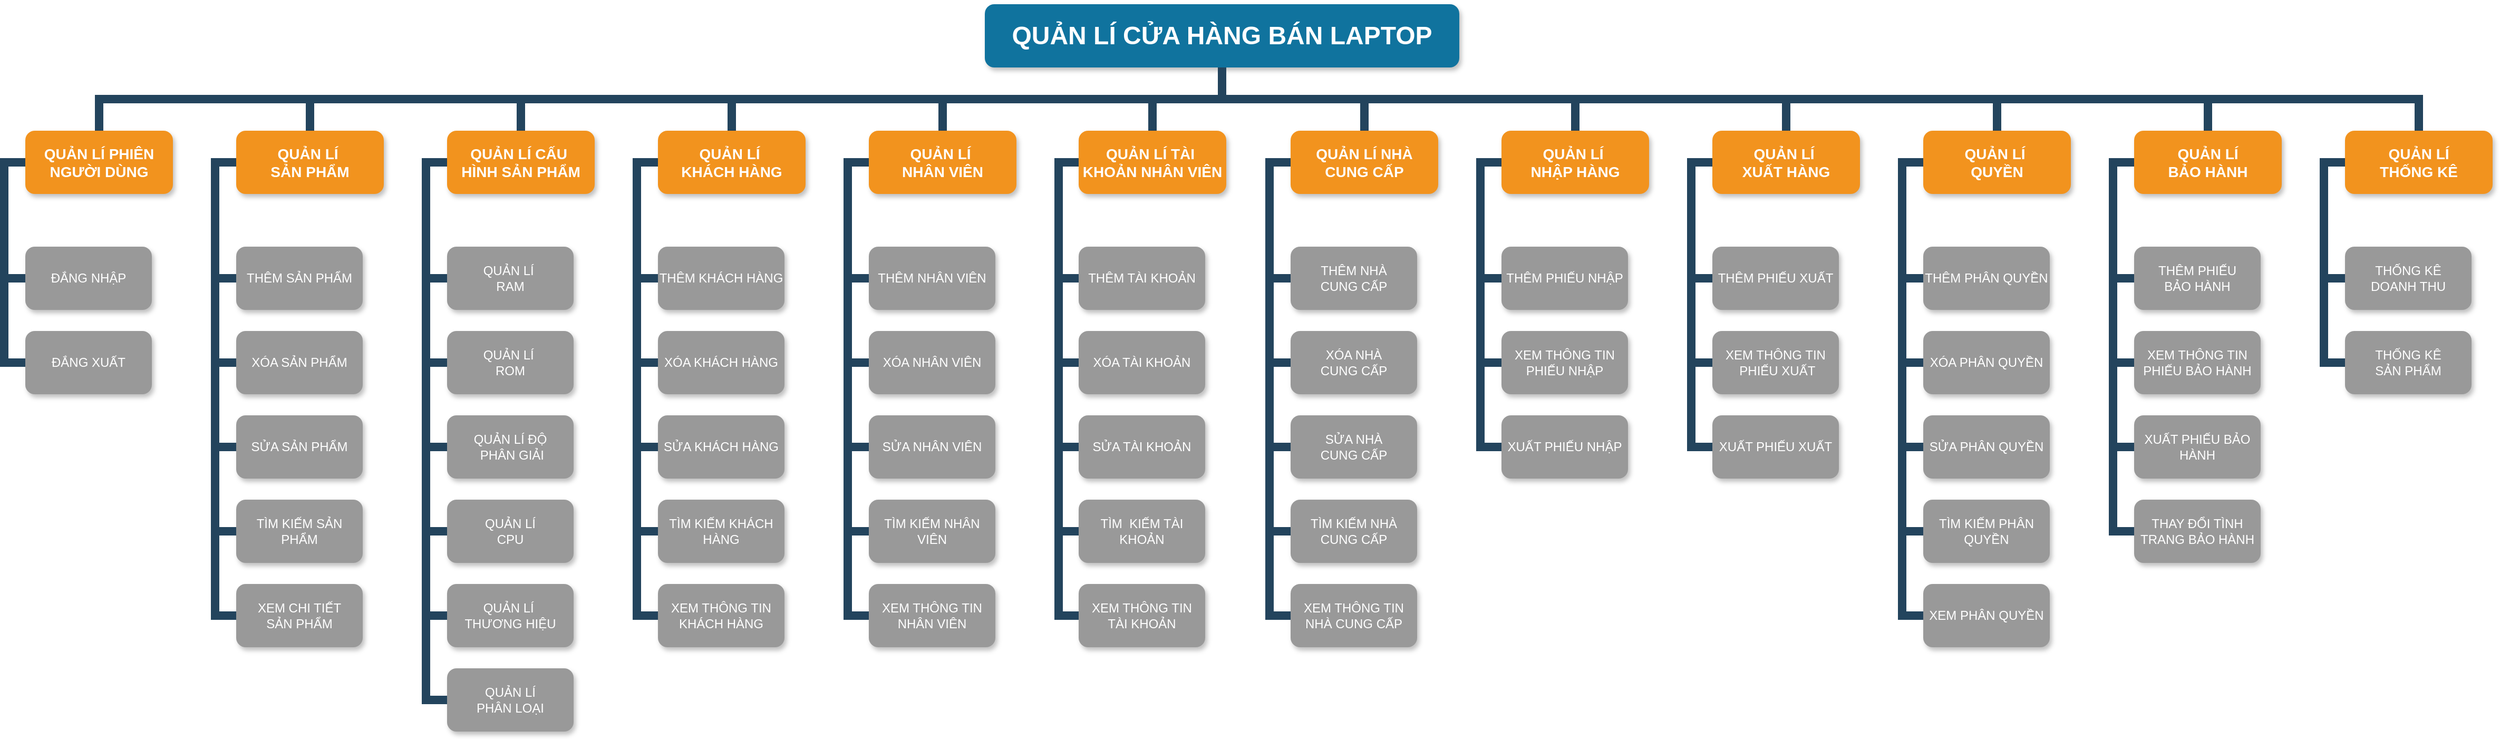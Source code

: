 <mxfile version="26.2.13">
  <diagram name="Page-1" id="64c3da0e-402f-94eb-ee01-a36477274f13">
    <mxGraphModel grid="1" page="1" gridSize="10" guides="1" tooltips="1" connect="1" arrows="1" fold="1" pageScale="1" pageWidth="1169" pageHeight="826" background="none" math="0" shadow="0">
      <root>
        <mxCell id="0" />
        <mxCell id="1" parent="0" />
        <mxCell id="2" value="QUẢN LÍ CỬA HÀNG BÁN LAPTOP" style="whiteSpace=wrap;rounded=1;shadow=1;fillColor=#10739E;strokeColor=none;fontColor=#FFFFFF;fontStyle=1;fontSize=24;movable=0;resizable=0;rotatable=0;deletable=0;editable=0;locked=1;connectable=0;" vertex="1" parent="1">
          <mxGeometry x="1070" y="50" width="450" height="60" as="geometry" />
        </mxCell>
        <mxCell id="3" value="QUẢN LÍ PHIÊN NGƯỜI DÙNG" style="whiteSpace=wrap;rounded=1;fillColor=#F2931E;strokeColor=none;shadow=1;fontColor=#FFFFFF;fontStyle=1;fontSize=14;movable=0;resizable=0;rotatable=0;deletable=0;editable=0;locked=1;connectable=0;" vertex="1" parent="1">
          <mxGeometry x="160" y="170.0" width="140" height="60" as="geometry" />
        </mxCell>
        <mxCell id="23" value="ĐẮNG NHẬP" style="whiteSpace=wrap;rounded=1;fillColor=#999999;strokeColor=none;shadow=1;fontColor=#FFFFFF;fontStyle=0;movable=0;resizable=0;rotatable=0;deletable=0;editable=0;locked=1;connectable=0;" vertex="1" parent="1">
          <mxGeometry x="160.0" y="280.0" width="120" height="60" as="geometry" />
        </mxCell>
        <mxCell id="24" value="ĐẮNG XUẤT" style="whiteSpace=wrap;rounded=1;fillColor=#999999;strokeColor=none;shadow=1;fontColor=#FFFFFF;fontStyle=0;movable=0;resizable=0;rotatable=0;deletable=0;editable=0;locked=1;connectable=0;" vertex="1" parent="1">
          <mxGeometry x="160.0" y="360.0" width="120" height="60" as="geometry" />
        </mxCell>
        <mxCell id="103" value="" style="edgeStyle=elbowEdgeStyle;elbow=vertical;rounded=0;fontColor=#000000;endArrow=none;endFill=0;strokeWidth=8;strokeColor=#23445D;entryX=0;entryY=0.5;entryDx=0;entryDy=0;exitX=0;exitY=0.5;exitDx=0;exitDy=0;movable=0;resizable=0;rotatable=0;deletable=0;editable=0;locked=1;connectable=0;" edge="1" parent="1" source="3" target="23">
          <mxGeometry width="100" height="100" relative="1" as="geometry">
            <mxPoint x="20" y="290" as="sourcePoint" />
            <mxPoint x="150" y="290" as="targetPoint" />
            <Array as="points">
              <mxPoint x="140" y="260" />
            </Array>
          </mxGeometry>
        </mxCell>
        <mxCell id="229" value="" style="edgeStyle=elbowEdgeStyle;elbow=vertical;rounded=0;fontColor=#000000;endArrow=none;endFill=0;strokeWidth=8;strokeColor=#23445D;movable=0;resizable=0;rotatable=0;deletable=0;editable=0;locked=1;connectable=0;" edge="1" parent="1" source="2" target="3">
          <mxGeometry width="100" height="100" relative="1" as="geometry">
            <mxPoint x="540" y="140" as="sourcePoint" />
            <mxPoint x="640" y="40" as="targetPoint" />
          </mxGeometry>
        </mxCell>
        <mxCell id="230" value="" style="edgeStyle=elbowEdgeStyle;elbow=vertical;rounded=0;fontColor=#000000;endArrow=none;endFill=0;strokeWidth=8;strokeColor=#23445D;entryX=0.5;entryY=0;entryDx=0;entryDy=0;movable=0;resizable=0;rotatable=0;deletable=0;editable=0;locked=1;connectable=0;" edge="1" parent="1" source="2" target="6xQymBcZwdzct-Tc2yqY-257">
          <mxGeometry width="100" height="100" relative="1" as="geometry">
            <mxPoint x="550" y="150" as="sourcePoint" />
            <mxPoint x="600.0" y="170.0" as="targetPoint" />
          </mxGeometry>
        </mxCell>
        <mxCell id="231" value="" style="edgeStyle=elbowEdgeStyle;elbow=vertical;rounded=0;fontColor=#000000;endArrow=none;endFill=0;strokeWidth=8;strokeColor=#23445D;entryX=0.5;entryY=0;entryDx=0;entryDy=0;movable=0;resizable=0;rotatable=0;deletable=0;editable=0;locked=1;connectable=0;" edge="1" parent="1" source="2" target="6xQymBcZwdzct-Tc2yqY-280">
          <mxGeometry width="100" height="100" relative="1" as="geometry">
            <mxPoint x="560" y="160" as="sourcePoint" />
            <mxPoint x="970" y="170.0" as="targetPoint" />
          </mxGeometry>
        </mxCell>
        <mxCell id="232" value="" style="edgeStyle=elbowEdgeStyle;elbow=vertical;rounded=0;fontColor=#000000;endArrow=none;endFill=0;strokeWidth=8;strokeColor=#23445D;entryX=0.5;entryY=0;entryDx=0;entryDy=0;movable=0;resizable=0;rotatable=0;deletable=0;editable=0;locked=1;connectable=0;" edge="1" parent="1" source="2" target="6xQymBcZwdzct-Tc2yqY-324">
          <mxGeometry width="100" height="100" relative="1" as="geometry">
            <mxPoint x="570" y="170" as="sourcePoint" />
            <mxPoint x="1340" y="170.0" as="targetPoint" />
          </mxGeometry>
        </mxCell>
        <mxCell id="233" value="" style="edgeStyle=elbowEdgeStyle;elbow=vertical;rounded=0;fontColor=#000000;endArrow=none;endFill=0;strokeWidth=8;strokeColor=#23445D;entryX=0.5;entryY=0;entryDx=0;entryDy=0;movable=0;resizable=0;rotatable=0;deletable=0;editable=0;locked=1;connectable=0;" edge="1" parent="1" source="2" target="6xQymBcZwdzct-Tc2yqY-346">
          <mxGeometry width="100" height="100" relative="1" as="geometry">
            <mxPoint x="580" y="180" as="sourcePoint" />
            <mxPoint x="1710" y="170.0" as="targetPoint" />
          </mxGeometry>
        </mxCell>
        <mxCell id="234" value="" style="edgeStyle=elbowEdgeStyle;elbow=vertical;rounded=0;fontColor=#000000;endArrow=none;endFill=0;strokeWidth=8;strokeColor=#23445D;entryX=0.5;entryY=0;entryDx=0;entryDy=0;movable=0;resizable=0;rotatable=0;deletable=0;editable=0;locked=1;connectable=0;" edge="1" parent="1" source="2" target="6xQymBcZwdzct-Tc2yqY-368">
          <mxGeometry width="100" height="100" relative="1" as="geometry">
            <mxPoint x="590" y="190" as="sourcePoint" />
            <mxPoint x="2080" y="170" as="targetPoint" />
          </mxGeometry>
        </mxCell>
        <mxCell id="6xQymBcZwdzct-Tc2yqY-239" value="" style="edgeStyle=elbowEdgeStyle;elbow=vertical;rounded=0;fontColor=#000000;endArrow=none;endFill=0;strokeWidth=8;strokeColor=#23445D;entryX=0;entryY=0.5;entryDx=0;entryDy=0;exitX=0;exitY=0.5;exitDx=0;exitDy=0;movable=0;resizable=0;rotatable=0;deletable=0;editable=0;locked=1;connectable=0;" edge="1" parent="1" source="23" target="24">
          <mxGeometry width="100" height="100" relative="1" as="geometry">
            <mxPoint x="80" y="440" as="sourcePoint" />
            <mxPoint x="50" y="660" as="targetPoint" />
            <Array as="points">
              <mxPoint x="140" y="351" />
            </Array>
          </mxGeometry>
        </mxCell>
        <mxCell id="6xQymBcZwdzct-Tc2yqY-254" value="" style="edgeStyle=elbowEdgeStyle;elbow=vertical;rounded=0;fontColor=#000000;endArrow=none;endFill=0;strokeWidth=8;strokeColor=#23445D;entryX=0;entryY=0.5;entryDx=0;entryDy=0;exitX=0;exitY=0.5;exitDx=0;exitDy=0;movable=0;resizable=0;rotatable=0;deletable=0;editable=0;locked=1;connectable=0;" edge="1" parent="1">
          <mxGeometry width="100" height="100" relative="1" as="geometry">
            <mxPoint x="340.0" y="485" as="sourcePoint" />
            <mxPoint x="340" y="465" as="targetPoint" />
            <Array as="points">
              <mxPoint x="300" y="525" />
            </Array>
          </mxGeometry>
        </mxCell>
        <mxCell id="6xQymBcZwdzct-Tc2yqY-257" value="QUẢN LÍ &#xa;SẢN PHẨM" style="whiteSpace=wrap;rounded=1;fillColor=#F2931E;strokeColor=none;shadow=1;fontColor=#FFFFFF;fontStyle=1;fontSize=14;movable=0;resizable=0;rotatable=0;deletable=0;editable=0;locked=1;connectable=0;" vertex="1" parent="1">
          <mxGeometry x="360" y="170" width="140" height="60" as="geometry" />
        </mxCell>
        <mxCell id="6xQymBcZwdzct-Tc2yqY-258" value="THÊM SẢN PHẨM" style="whiteSpace=wrap;rounded=1;fillColor=#999999;strokeColor=none;shadow=1;fontColor=#FFFFFF;fontStyle=0;movable=0;resizable=0;rotatable=0;deletable=0;editable=0;locked=1;connectable=0;" vertex="1" parent="1">
          <mxGeometry x="360" y="280" width="120" height="60" as="geometry" />
        </mxCell>
        <mxCell id="6xQymBcZwdzct-Tc2yqY-259" value="XÓA SẢN PHẨM" style="whiteSpace=wrap;rounded=1;fillColor=#999999;strokeColor=none;shadow=1;fontColor=#FFFFFF;fontStyle=0;movable=0;resizable=0;rotatable=0;deletable=0;editable=0;locked=1;connectable=0;" vertex="1" parent="1">
          <mxGeometry x="360.0" y="360.0" width="120" height="60" as="geometry" />
        </mxCell>
        <mxCell id="6xQymBcZwdzct-Tc2yqY-260" value="SỬA SẢN PHẨM" style="whiteSpace=wrap;rounded=1;fillColor=#999999;strokeColor=none;shadow=1;fontColor=#FFFFFF;fontStyle=0;movable=0;resizable=0;rotatable=0;deletable=0;editable=0;locked=1;connectable=0;" vertex="1" parent="1">
          <mxGeometry x="360" y="440.0" width="120" height="60" as="geometry" />
        </mxCell>
        <mxCell id="6xQymBcZwdzct-Tc2yqY-261" value="TÌM KIẾM SẢN PHẨM" style="whiteSpace=wrap;rounded=1;fillColor=#999999;strokeColor=none;shadow=1;fontColor=#FFFFFF;fontStyle=0;movable=0;resizable=0;rotatable=0;deletable=0;editable=0;locked=1;connectable=0;" vertex="1" parent="1">
          <mxGeometry x="360.0" y="520.0" width="120" height="60" as="geometry" />
        </mxCell>
        <mxCell id="6xQymBcZwdzct-Tc2yqY-262" value="XEM CHI TIẾT&#xa;SẢN PHẨM" style="whiteSpace=wrap;rounded=1;fillColor=#999999;strokeColor=none;shadow=1;fontColor=#FFFFFF;fontStyle=0;movable=0;resizable=0;rotatable=0;deletable=0;editable=0;locked=1;connectable=0;" vertex="1" parent="1">
          <mxGeometry x="360.0" y="600.0" width="120" height="60" as="geometry" />
        </mxCell>
        <mxCell id="6xQymBcZwdzct-Tc2yqY-263" value="" style="edgeStyle=elbowEdgeStyle;elbow=vertical;rounded=0;fontColor=#000000;endArrow=none;endFill=0;strokeWidth=8;strokeColor=#23445D;entryX=0;entryY=0.5;entryDx=0;entryDy=0;exitX=0;exitY=0.5;exitDx=0;exitDy=0;movable=0;resizable=0;rotatable=0;deletable=0;editable=0;locked=1;connectable=0;" edge="1" parent="1" source="6xQymBcZwdzct-Tc2yqY-257" target="6xQymBcZwdzct-Tc2yqY-258">
          <mxGeometry width="100" height="100" relative="1" as="geometry">
            <mxPoint x="600" y="305" as="sourcePoint" />
            <mxPoint x="730" y="305" as="targetPoint" />
            <Array as="points">
              <mxPoint x="340" y="250" />
            </Array>
          </mxGeometry>
        </mxCell>
        <mxCell id="6xQymBcZwdzct-Tc2yqY-264" value="" style="edgeStyle=elbowEdgeStyle;elbow=vertical;rounded=0;fontColor=#000000;endArrow=none;endFill=0;strokeWidth=8;strokeColor=#23445D;entryX=0;entryY=0.5;entryDx=0;entryDy=0;exitX=0;exitY=0.5;exitDx=0;exitDy=0;movable=0;resizable=0;rotatable=0;deletable=0;editable=0;locked=1;connectable=0;" edge="1" parent="1" source="6xQymBcZwdzct-Tc2yqY-258" target="6xQymBcZwdzct-Tc2yqY-259">
          <mxGeometry width="100" height="100" relative="1" as="geometry">
            <mxPoint x="660" y="455" as="sourcePoint" />
            <mxPoint x="630" y="675" as="targetPoint" />
            <Array as="points">
              <mxPoint x="340" y="350" />
            </Array>
          </mxGeometry>
        </mxCell>
        <mxCell id="6xQymBcZwdzct-Tc2yqY-265" value="" style="edgeStyle=elbowEdgeStyle;elbow=vertical;rounded=0;fontColor=#000000;endArrow=none;endFill=0;strokeWidth=8;strokeColor=#23445D;entryX=0;entryY=0.5;entryDx=0;entryDy=0;exitX=0;exitY=0.5;exitDx=0;exitDy=0;movable=0;resizable=0;rotatable=0;deletable=0;editable=0;locked=1;connectable=0;" edge="1" parent="1" source="6xQymBcZwdzct-Tc2yqY-260" target="6xQymBcZwdzct-Tc2yqY-259">
          <mxGeometry width="100" height="100" relative="1" as="geometry">
            <mxPoint x="760" y="235" as="sourcePoint" />
            <mxPoint x="730" y="455" as="targetPoint" />
            <Array as="points">
              <mxPoint x="340" y="450" />
            </Array>
          </mxGeometry>
        </mxCell>
        <mxCell id="6xQymBcZwdzct-Tc2yqY-266" value="" style="edgeStyle=elbowEdgeStyle;elbow=vertical;rounded=0;fontColor=#000000;endArrow=none;endFill=0;strokeWidth=8;strokeColor=#23445D;entryX=0;entryY=0.5;entryDx=0;entryDy=0;exitX=0;exitY=0.5;exitDx=0;exitDy=0;movable=0;resizable=0;rotatable=0;deletable=0;editable=0;locked=1;connectable=0;" edge="1" parent="1" source="6xQymBcZwdzct-Tc2yqY-260" target="6xQymBcZwdzct-Tc2yqY-261">
          <mxGeometry width="100" height="100" relative="1" as="geometry">
            <mxPoint x="770" y="245" as="sourcePoint" />
            <mxPoint x="740" y="465" as="targetPoint" />
            <Array as="points">
              <mxPoint x="340" y="500" />
            </Array>
          </mxGeometry>
        </mxCell>
        <mxCell id="6xQymBcZwdzct-Tc2yqY-267" value="" style="edgeStyle=elbowEdgeStyle;elbow=vertical;rounded=0;fontColor=#000000;endArrow=none;endFill=0;strokeWidth=8;strokeColor=#23445D;entryX=0;entryY=0.5;entryDx=0;entryDy=0;exitX=0;exitY=0.5;exitDx=0;exitDy=0;movable=0;resizable=0;rotatable=0;deletable=0;editable=0;locked=1;connectable=0;" edge="1" parent="1" source="6xQymBcZwdzct-Tc2yqY-261" target="6xQymBcZwdzct-Tc2yqY-262">
          <mxGeometry width="100" height="100" relative="1" as="geometry">
            <mxPoint x="780" y="255" as="sourcePoint" />
            <mxPoint x="750" y="475" as="targetPoint" />
            <Array as="points">
              <mxPoint x="340" y="590" />
            </Array>
          </mxGeometry>
        </mxCell>
        <mxCell id="6xQymBcZwdzct-Tc2yqY-269" value="QUẢN LÍ CẤU &#xa;HÌNH SẢN PHẨM" style="whiteSpace=wrap;rounded=1;fillColor=#F2931E;strokeColor=none;shadow=1;fontColor=#FFFFFF;fontStyle=1;fontSize=14;movable=0;resizable=0;rotatable=0;deletable=0;editable=0;locked=1;connectable=0;" vertex="1" parent="1">
          <mxGeometry x="560" y="170.0" width="140" height="60" as="geometry" />
        </mxCell>
        <mxCell id="6xQymBcZwdzct-Tc2yqY-270" value="QUẢN LÍ &#xa;RAM" style="whiteSpace=wrap;rounded=1;fillColor=#999999;strokeColor=none;shadow=1;fontColor=#FFFFFF;fontStyle=0;movable=0;resizable=0;rotatable=0;deletable=0;editable=0;locked=1;connectable=0;" vertex="1" parent="1">
          <mxGeometry x="560" y="280.0" width="120" height="60" as="geometry" />
        </mxCell>
        <mxCell id="6xQymBcZwdzct-Tc2yqY-271" value="QUẢN LÍ &#xa;ROM" style="whiteSpace=wrap;rounded=1;fillColor=#999999;strokeColor=none;shadow=1;fontColor=#FFFFFF;fontStyle=0;movable=0;resizable=0;rotatable=0;deletable=0;editable=0;locked=1;connectable=0;" vertex="1" parent="1">
          <mxGeometry x="560.0" y="360.0" width="120" height="60" as="geometry" />
        </mxCell>
        <mxCell id="6xQymBcZwdzct-Tc2yqY-272" value="QUẢN LÍ ĐỘ&#xa; PHÂN GIẢI" style="whiteSpace=wrap;rounded=1;fillColor=#999999;strokeColor=none;shadow=1;fontColor=#FFFFFF;fontStyle=0;movable=0;resizable=0;rotatable=0;deletable=0;editable=0;locked=1;connectable=0;" vertex="1" parent="1">
          <mxGeometry x="560" y="440.0" width="120" height="60" as="geometry" />
        </mxCell>
        <mxCell id="6xQymBcZwdzct-Tc2yqY-273" value="QUẢN LÍ&#xa;CPU" style="whiteSpace=wrap;rounded=1;fillColor=#999999;strokeColor=none;shadow=1;fontColor=#FFFFFF;fontStyle=0;movable=0;resizable=0;rotatable=0;deletable=0;editable=0;locked=1;connectable=0;" vertex="1" parent="1">
          <mxGeometry x="560.0" y="520.0" width="120" height="60" as="geometry" />
        </mxCell>
        <mxCell id="6xQymBcZwdzct-Tc2yqY-274" value="QUẢN LÍ &#xa;THƯƠNG HIỆU" style="whiteSpace=wrap;rounded=1;fillColor=#999999;strokeColor=none;shadow=1;fontColor=#FFFFFF;fontStyle=0;movable=0;resizable=0;rotatable=0;deletable=0;editable=0;locked=1;connectable=0;" vertex="1" parent="1">
          <mxGeometry x="560.0" y="600.0" width="120" height="60" as="geometry" />
        </mxCell>
        <mxCell id="6xQymBcZwdzct-Tc2yqY-275" value="" style="edgeStyle=elbowEdgeStyle;elbow=vertical;rounded=0;fontColor=#000000;endArrow=none;endFill=0;strokeWidth=8;strokeColor=#23445D;entryX=0;entryY=0.5;entryDx=0;entryDy=0;exitX=0;exitY=0.5;exitDx=0;exitDy=0;movable=0;resizable=0;rotatable=0;deletable=0;editable=0;locked=1;connectable=0;" edge="1" parent="1" source="6xQymBcZwdzct-Tc2yqY-269" target="6xQymBcZwdzct-Tc2yqY-270">
          <mxGeometry width="100" height="100" relative="1" as="geometry">
            <mxPoint x="460" y="290" as="sourcePoint" />
            <mxPoint x="590" y="290" as="targetPoint" />
            <Array as="points">
              <mxPoint x="540" y="250" />
            </Array>
          </mxGeometry>
        </mxCell>
        <mxCell id="6xQymBcZwdzct-Tc2yqY-276" value="" style="edgeStyle=elbowEdgeStyle;elbow=vertical;rounded=0;fontColor=#000000;endArrow=none;endFill=0;strokeWidth=8;strokeColor=#23445D;entryX=0;entryY=0.5;entryDx=0;entryDy=0;exitX=0;exitY=0.5;exitDx=0;exitDy=0;movable=0;resizable=0;rotatable=0;deletable=0;editable=0;locked=1;connectable=0;" edge="1" parent="1" source="6xQymBcZwdzct-Tc2yqY-270" target="6xQymBcZwdzct-Tc2yqY-271">
          <mxGeometry width="100" height="100" relative="1" as="geometry">
            <mxPoint x="520" y="440" as="sourcePoint" />
            <mxPoint x="490" y="660" as="targetPoint" />
            <Array as="points">
              <mxPoint x="540" y="340" />
            </Array>
          </mxGeometry>
        </mxCell>
        <mxCell id="6xQymBcZwdzct-Tc2yqY-277" value="" style="edgeStyle=elbowEdgeStyle;elbow=vertical;rounded=0;fontColor=#000000;endArrow=none;endFill=0;strokeWidth=8;strokeColor=#23445D;entryX=0;entryY=0.5;entryDx=0;entryDy=0;exitX=0;exitY=0.5;exitDx=0;exitDy=0;movable=0;resizable=0;rotatable=0;deletable=0;editable=0;locked=1;connectable=0;" edge="1" parent="1" source="6xQymBcZwdzct-Tc2yqY-272" target="6xQymBcZwdzct-Tc2yqY-271">
          <mxGeometry width="100" height="100" relative="1" as="geometry">
            <mxPoint x="620" y="220" as="sourcePoint" />
            <mxPoint x="590" y="440" as="targetPoint" />
            <Array as="points">
              <mxPoint x="540" y="420" />
            </Array>
          </mxGeometry>
        </mxCell>
        <mxCell id="6xQymBcZwdzct-Tc2yqY-278" value="" style="edgeStyle=elbowEdgeStyle;elbow=vertical;rounded=0;fontColor=#000000;endArrow=none;endFill=0;strokeWidth=8;strokeColor=#23445D;entryX=0;entryY=0.5;entryDx=0;entryDy=0;exitX=0;exitY=0.5;exitDx=0;exitDy=0;movable=0;resizable=0;rotatable=0;deletable=0;editable=0;locked=1;connectable=0;" edge="1" parent="1" source="6xQymBcZwdzct-Tc2yqY-272" target="6xQymBcZwdzct-Tc2yqY-273">
          <mxGeometry width="100" height="100" relative="1" as="geometry">
            <mxPoint x="630" y="230" as="sourcePoint" />
            <mxPoint x="600" y="450" as="targetPoint" />
            <Array as="points">
              <mxPoint x="540" y="510" />
            </Array>
          </mxGeometry>
        </mxCell>
        <mxCell id="6xQymBcZwdzct-Tc2yqY-279" value="" style="edgeStyle=elbowEdgeStyle;elbow=vertical;rounded=0;fontColor=#000000;endArrow=none;endFill=0;strokeWidth=8;strokeColor=#23445D;entryX=0;entryY=0.5;entryDx=0;entryDy=0;exitX=0;exitY=0.5;exitDx=0;exitDy=0;movable=0;resizable=0;rotatable=0;deletable=0;editable=0;locked=1;connectable=0;" edge="1" parent="1" source="6xQymBcZwdzct-Tc2yqY-273" target="6xQymBcZwdzct-Tc2yqY-274">
          <mxGeometry width="100" height="100" relative="1" as="geometry">
            <mxPoint x="640" y="240" as="sourcePoint" />
            <mxPoint x="610" y="460" as="targetPoint" />
            <Array as="points">
              <mxPoint x="540" y="600" />
            </Array>
          </mxGeometry>
        </mxCell>
        <mxCell id="6xQymBcZwdzct-Tc2yqY-280" value="QUẢN LÍ &#xa;KHÁCH HÀNG" style="whiteSpace=wrap;rounded=1;fillColor=#F2931E;strokeColor=none;shadow=1;fontColor=#FFFFFF;fontStyle=1;fontSize=14;movable=0;resizable=0;rotatable=0;deletable=0;editable=0;locked=1;connectable=0;" vertex="1" parent="1">
          <mxGeometry x="760" y="170.0" width="140" height="60" as="geometry" />
        </mxCell>
        <mxCell id="6xQymBcZwdzct-Tc2yqY-281" value="THÊM KHÁCH HÀNG" style="whiteSpace=wrap;rounded=1;fillColor=#999999;strokeColor=none;shadow=1;fontColor=#FFFFFF;fontStyle=0;movable=0;resizable=0;rotatable=0;deletable=0;editable=0;locked=1;connectable=0;" vertex="1" parent="1">
          <mxGeometry x="760" y="280.0" width="120" height="60" as="geometry" />
        </mxCell>
        <mxCell id="6xQymBcZwdzct-Tc2yqY-282" value="XÓA KHÁCH HÀNG" style="whiteSpace=wrap;rounded=1;fillColor=#999999;strokeColor=none;shadow=1;fontColor=#FFFFFF;fontStyle=0;movable=0;resizable=0;rotatable=0;deletable=0;editable=0;locked=1;connectable=0;" vertex="1" parent="1">
          <mxGeometry x="760.0" y="360.0" width="120" height="60" as="geometry" />
        </mxCell>
        <mxCell id="6xQymBcZwdzct-Tc2yqY-283" value="SỬA KHÁCH HÀNG" style="whiteSpace=wrap;rounded=1;fillColor=#999999;strokeColor=none;shadow=1;fontColor=#FFFFFF;fontStyle=0;movable=0;resizable=0;rotatable=0;deletable=0;editable=0;locked=1;connectable=0;" vertex="1" parent="1">
          <mxGeometry x="760" y="440.0" width="120" height="60" as="geometry" />
        </mxCell>
        <mxCell id="6xQymBcZwdzct-Tc2yqY-284" value="TÌM KIẾM KHÁCH HÀNG" style="whiteSpace=wrap;rounded=1;fillColor=#999999;strokeColor=none;shadow=1;fontColor=#FFFFFF;fontStyle=0;movable=0;resizable=0;rotatable=0;deletable=0;editable=0;locked=1;connectable=0;" vertex="1" parent="1">
          <mxGeometry x="760.0" y="520.0" width="120" height="60" as="geometry" />
        </mxCell>
        <mxCell id="6xQymBcZwdzct-Tc2yqY-285" value="XEM THÔNG TIN KHÁCH HÀNG" style="whiteSpace=wrap;rounded=1;fillColor=#999999;strokeColor=none;shadow=1;fontColor=#FFFFFF;fontStyle=0;movable=0;resizable=0;rotatable=0;deletable=0;editable=0;locked=1;connectable=0;" vertex="1" parent="1">
          <mxGeometry x="760.0" y="600.0" width="120" height="60" as="geometry" />
        </mxCell>
        <mxCell id="6xQymBcZwdzct-Tc2yqY-286" value="" style="edgeStyle=elbowEdgeStyle;elbow=vertical;rounded=0;fontColor=#000000;endArrow=none;endFill=0;strokeWidth=8;strokeColor=#23445D;entryX=0;entryY=0.5;entryDx=0;entryDy=0;exitX=0;exitY=0.5;exitDx=0;exitDy=0;movable=0;resizable=0;rotatable=0;deletable=0;editable=0;locked=1;connectable=0;" edge="1" parent="1" source="6xQymBcZwdzct-Tc2yqY-280" target="6xQymBcZwdzct-Tc2yqY-281">
          <mxGeometry width="100" height="100" relative="1" as="geometry">
            <mxPoint x="680" y="290" as="sourcePoint" />
            <mxPoint x="810" y="290" as="targetPoint" />
            <Array as="points">
              <mxPoint x="740" y="250" />
            </Array>
          </mxGeometry>
        </mxCell>
        <mxCell id="6xQymBcZwdzct-Tc2yqY-287" value="" style="edgeStyle=elbowEdgeStyle;elbow=vertical;rounded=0;fontColor=#000000;endArrow=none;endFill=0;strokeWidth=8;strokeColor=#23445D;entryX=0;entryY=0.5;entryDx=0;entryDy=0;exitX=0;exitY=0.5;exitDx=0;exitDy=0;movable=0;resizable=0;rotatable=0;deletable=0;editable=0;locked=1;connectable=0;" edge="1" parent="1" source="6xQymBcZwdzct-Tc2yqY-281" target="6xQymBcZwdzct-Tc2yqY-282">
          <mxGeometry width="100" height="100" relative="1" as="geometry">
            <mxPoint x="740" y="440" as="sourcePoint" />
            <mxPoint x="710" y="660" as="targetPoint" />
            <Array as="points">
              <mxPoint x="740" y="340" />
            </Array>
          </mxGeometry>
        </mxCell>
        <mxCell id="6xQymBcZwdzct-Tc2yqY-288" value="" style="edgeStyle=elbowEdgeStyle;elbow=vertical;rounded=0;fontColor=#000000;endArrow=none;endFill=0;strokeWidth=8;strokeColor=#23445D;entryX=0;entryY=0.5;entryDx=0;entryDy=0;exitX=0;exitY=0.5;exitDx=0;exitDy=0;movable=0;resizable=0;rotatable=0;deletable=0;editable=0;locked=1;connectable=0;" edge="1" parent="1" source="6xQymBcZwdzct-Tc2yqY-283" target="6xQymBcZwdzct-Tc2yqY-282">
          <mxGeometry width="100" height="100" relative="1" as="geometry">
            <mxPoint x="840" y="220" as="sourcePoint" />
            <mxPoint x="810" y="440" as="targetPoint" />
            <Array as="points">
              <mxPoint x="740" y="430" />
            </Array>
          </mxGeometry>
        </mxCell>
        <mxCell id="6xQymBcZwdzct-Tc2yqY-289" value="" style="edgeStyle=elbowEdgeStyle;elbow=vertical;rounded=0;fontColor=#000000;endArrow=none;endFill=0;strokeWidth=8;strokeColor=#23445D;entryX=0;entryY=0.5;entryDx=0;entryDy=0;exitX=0;exitY=0.5;exitDx=0;exitDy=0;movable=0;resizable=0;rotatable=0;deletable=0;editable=0;locked=1;connectable=0;" edge="1" parent="1" source="6xQymBcZwdzct-Tc2yqY-283" target="6xQymBcZwdzct-Tc2yqY-284">
          <mxGeometry width="100" height="100" relative="1" as="geometry">
            <mxPoint x="850" y="230" as="sourcePoint" />
            <mxPoint x="820" y="450" as="targetPoint" />
            <Array as="points">
              <mxPoint x="740" y="510" />
            </Array>
          </mxGeometry>
        </mxCell>
        <mxCell id="6xQymBcZwdzct-Tc2yqY-290" value="" style="edgeStyle=elbowEdgeStyle;elbow=vertical;rounded=0;fontColor=#000000;endArrow=none;endFill=0;strokeWidth=8;strokeColor=#23445D;entryX=0;entryY=0.5;entryDx=0;entryDy=0;exitX=0;exitY=0.5;exitDx=0;exitDy=0;movable=0;resizable=0;rotatable=0;deletable=0;editable=0;locked=1;connectable=0;" edge="1" parent="1" source="6xQymBcZwdzct-Tc2yqY-284" target="6xQymBcZwdzct-Tc2yqY-285">
          <mxGeometry width="100" height="100" relative="1" as="geometry">
            <mxPoint x="860" y="240" as="sourcePoint" />
            <mxPoint x="830" y="460" as="targetPoint" />
            <Array as="points">
              <mxPoint x="740" y="590" />
            </Array>
          </mxGeometry>
        </mxCell>
        <mxCell id="6xQymBcZwdzct-Tc2yqY-291" value="QUẢN LÍ &#xa;NHÂN VIÊN" style="whiteSpace=wrap;rounded=1;fillColor=#F2931E;strokeColor=none;shadow=1;fontColor=#FFFFFF;fontStyle=1;fontSize=14;movable=0;resizable=0;rotatable=0;deletable=0;editable=0;locked=1;connectable=0;" vertex="1" parent="1">
          <mxGeometry x="960" y="170.0" width="140" height="60" as="geometry" />
        </mxCell>
        <mxCell id="6xQymBcZwdzct-Tc2yqY-292" value="THÊM NHÂN VIÊN" style="whiteSpace=wrap;rounded=1;fillColor=#999999;strokeColor=none;shadow=1;fontColor=#FFFFFF;fontStyle=0;movable=0;resizable=0;rotatable=0;deletable=0;editable=0;locked=1;connectable=0;" vertex="1" parent="1">
          <mxGeometry x="960" y="280.0" width="120" height="60" as="geometry" />
        </mxCell>
        <mxCell id="6xQymBcZwdzct-Tc2yqY-293" value="XÓA NHÂN VIÊN" style="whiteSpace=wrap;rounded=1;fillColor=#999999;strokeColor=none;shadow=1;fontColor=#FFFFFF;fontStyle=0;movable=0;resizable=0;rotatable=0;deletable=0;editable=0;locked=1;connectable=0;" vertex="1" parent="1">
          <mxGeometry x="960" y="360.0" width="120" height="60" as="geometry" />
        </mxCell>
        <mxCell id="6xQymBcZwdzct-Tc2yqY-294" value="SỬA NHÂN VIÊN" style="whiteSpace=wrap;rounded=1;fillColor=#999999;strokeColor=none;shadow=1;fontColor=#FFFFFF;fontStyle=0;movable=0;resizable=0;rotatable=0;deletable=0;editable=0;locked=1;connectable=0;" vertex="1" parent="1">
          <mxGeometry x="960" y="440.0" width="120" height="60" as="geometry" />
        </mxCell>
        <mxCell id="6xQymBcZwdzct-Tc2yqY-295" value="TÌM KIẾM NHÂN VIÊN" style="whiteSpace=wrap;rounded=1;fillColor=#999999;strokeColor=none;shadow=1;fontColor=#FFFFFF;fontStyle=0;movable=0;resizable=0;rotatable=0;deletable=0;editable=0;locked=1;connectable=0;" vertex="1" parent="1">
          <mxGeometry x="960.0" y="520.0" width="120" height="60" as="geometry" />
        </mxCell>
        <mxCell id="6xQymBcZwdzct-Tc2yqY-296" value="XEM THÔNG TIN&#xa;NHÂN VIÊN" style="whiteSpace=wrap;rounded=1;fillColor=#999999;strokeColor=none;shadow=1;fontColor=#FFFFFF;fontStyle=0;movable=0;resizable=0;rotatable=0;deletable=0;editable=0;locked=1;connectable=0;" vertex="1" parent="1">
          <mxGeometry x="960.0" y="600.0" width="120" height="60" as="geometry" />
        </mxCell>
        <mxCell id="6xQymBcZwdzct-Tc2yqY-297" value="" style="edgeStyle=elbowEdgeStyle;elbow=vertical;rounded=0;fontColor=#000000;endArrow=none;endFill=0;strokeWidth=8;strokeColor=#23445D;entryX=0;entryY=0.5;entryDx=0;entryDy=0;exitX=0;exitY=0.5;exitDx=0;exitDy=0;movable=0;resizable=0;rotatable=0;deletable=0;editable=0;locked=1;connectable=0;" edge="1" parent="1" source="6xQymBcZwdzct-Tc2yqY-291" target="6xQymBcZwdzct-Tc2yqY-292">
          <mxGeometry width="100" height="100" relative="1" as="geometry">
            <mxPoint x="900" y="290" as="sourcePoint" />
            <mxPoint x="1030" y="290" as="targetPoint" />
            <Array as="points">
              <mxPoint x="940" y="250" />
            </Array>
          </mxGeometry>
        </mxCell>
        <mxCell id="6xQymBcZwdzct-Tc2yqY-298" value="" style="edgeStyle=elbowEdgeStyle;elbow=vertical;rounded=0;fontColor=#000000;endArrow=none;endFill=0;strokeWidth=8;strokeColor=#23445D;entryX=0;entryY=0.5;entryDx=0;entryDy=0;exitX=0;exitY=0.5;exitDx=0;exitDy=0;movable=0;resizable=0;rotatable=0;deletable=0;editable=0;locked=1;connectable=0;" edge="1" parent="1" source="6xQymBcZwdzct-Tc2yqY-292" target="6xQymBcZwdzct-Tc2yqY-293">
          <mxGeometry width="100" height="100" relative="1" as="geometry">
            <mxPoint x="960" y="440" as="sourcePoint" />
            <mxPoint x="930" y="660" as="targetPoint" />
            <Array as="points">
              <mxPoint x="940" y="350" />
            </Array>
          </mxGeometry>
        </mxCell>
        <mxCell id="6xQymBcZwdzct-Tc2yqY-299" value="" style="edgeStyle=elbowEdgeStyle;elbow=vertical;rounded=0;fontColor=#000000;endArrow=none;endFill=0;strokeWidth=8;strokeColor=#23445D;entryX=0;entryY=0.5;entryDx=0;entryDy=0;exitX=0;exitY=0.5;exitDx=0;exitDy=0;movable=0;resizable=0;rotatable=0;deletable=0;editable=0;locked=1;connectable=0;" edge="1" parent="1" source="6xQymBcZwdzct-Tc2yqY-294" target="6xQymBcZwdzct-Tc2yqY-293">
          <mxGeometry width="100" height="100" relative="1" as="geometry">
            <mxPoint x="1060" y="220" as="sourcePoint" />
            <mxPoint x="1030" y="440" as="targetPoint" />
            <Array as="points">
              <mxPoint x="940" y="420" />
            </Array>
          </mxGeometry>
        </mxCell>
        <mxCell id="6xQymBcZwdzct-Tc2yqY-300" value="" style="edgeStyle=elbowEdgeStyle;elbow=vertical;rounded=0;fontColor=#000000;endArrow=none;endFill=0;strokeWidth=8;strokeColor=#23445D;entryX=0;entryY=0.5;entryDx=0;entryDy=0;exitX=0;exitY=0.5;exitDx=0;exitDy=0;movable=0;resizable=0;rotatable=0;deletable=0;editable=0;locked=1;connectable=0;" edge="1" parent="1" source="6xQymBcZwdzct-Tc2yqY-294" target="6xQymBcZwdzct-Tc2yqY-295">
          <mxGeometry width="100" height="100" relative="1" as="geometry">
            <mxPoint x="1070" y="230" as="sourcePoint" />
            <mxPoint x="1040" y="450" as="targetPoint" />
            <Array as="points">
              <mxPoint x="940" y="500" />
            </Array>
          </mxGeometry>
        </mxCell>
        <mxCell id="6xQymBcZwdzct-Tc2yqY-301" value="" style="edgeStyle=elbowEdgeStyle;elbow=vertical;rounded=0;fontColor=#000000;endArrow=none;endFill=0;strokeWidth=8;strokeColor=#23445D;entryX=0;entryY=0.5;entryDx=0;entryDy=0;exitX=0;exitY=0.5;exitDx=0;exitDy=0;movable=0;resizable=0;rotatable=0;deletable=0;editable=0;locked=1;connectable=0;" edge="1" parent="1" source="6xQymBcZwdzct-Tc2yqY-295" target="6xQymBcZwdzct-Tc2yqY-296">
          <mxGeometry width="100" height="100" relative="1" as="geometry">
            <mxPoint x="1080" y="240" as="sourcePoint" />
            <mxPoint x="1050" y="460" as="targetPoint" />
            <Array as="points">
              <mxPoint x="940" y="580" />
            </Array>
          </mxGeometry>
        </mxCell>
        <mxCell id="6xQymBcZwdzct-Tc2yqY-324" value="QUẢN LÍ TÀI &#xa;KHOẢN NHÂN VIÊN" style="whiteSpace=wrap;rounded=1;fillColor=#F2931E;strokeColor=none;shadow=1;fontColor=#FFFFFF;fontStyle=1;fontSize=14;movable=0;resizable=0;rotatable=0;deletable=0;editable=0;locked=1;connectable=0;" vertex="1" parent="1">
          <mxGeometry x="1159" y="170.0" width="140" height="60" as="geometry" />
        </mxCell>
        <mxCell id="6xQymBcZwdzct-Tc2yqY-325" value="THÊM TÀI KHOẢN" style="whiteSpace=wrap;rounded=1;fillColor=#999999;strokeColor=none;shadow=1;fontColor=#FFFFFF;fontStyle=0;movable=0;resizable=0;rotatable=0;deletable=0;editable=0;locked=1;connectable=0;" vertex="1" parent="1">
          <mxGeometry x="1159" y="280.0" width="120" height="60" as="geometry" />
        </mxCell>
        <mxCell id="6xQymBcZwdzct-Tc2yqY-326" value="XÓA TÀI KHOẢN" style="whiteSpace=wrap;rounded=1;fillColor=#999999;strokeColor=none;shadow=1;fontColor=#FFFFFF;fontStyle=0;movable=0;resizable=0;rotatable=0;deletable=0;editable=0;locked=1;connectable=0;" vertex="1" parent="1">
          <mxGeometry x="1159" y="360.0" width="120" height="60" as="geometry" />
        </mxCell>
        <mxCell id="6xQymBcZwdzct-Tc2yqY-327" value="SỬA TÀI KHOẢN" style="whiteSpace=wrap;rounded=1;fillColor=#999999;strokeColor=none;shadow=1;fontColor=#FFFFFF;fontStyle=0;movable=0;resizable=0;rotatable=0;deletable=0;editable=0;locked=1;connectable=0;" vertex="1" parent="1">
          <mxGeometry x="1159" y="440.0" width="120" height="60" as="geometry" />
        </mxCell>
        <mxCell id="6xQymBcZwdzct-Tc2yqY-328" value="TÌM  KIẾM TÀI KHOẢN" style="whiteSpace=wrap;rounded=1;fillColor=#999999;strokeColor=none;shadow=1;fontColor=#FFFFFF;fontStyle=0;movable=0;resizable=0;rotatable=0;deletable=0;editable=0;locked=1;connectable=0;" vertex="1" parent="1">
          <mxGeometry x="1159.0" y="520.0" width="120" height="60" as="geometry" />
        </mxCell>
        <mxCell id="6xQymBcZwdzct-Tc2yqY-329" value="XEM THÔNG TIN&#xa;TÀI KHOẢN" style="whiteSpace=wrap;rounded=1;fillColor=#999999;strokeColor=none;shadow=1;fontColor=#FFFFFF;fontStyle=0;movable=0;resizable=0;rotatable=0;deletable=0;editable=0;locked=1;connectable=0;" vertex="1" parent="1">
          <mxGeometry x="1159.0" y="600.0" width="120" height="60" as="geometry" />
        </mxCell>
        <mxCell id="6xQymBcZwdzct-Tc2yqY-330" value="" style="edgeStyle=elbowEdgeStyle;elbow=vertical;rounded=0;fontColor=#000000;endArrow=none;endFill=0;strokeWidth=8;strokeColor=#23445D;entryX=0;entryY=0.5;entryDx=0;entryDy=0;exitX=0;exitY=0.5;exitDx=0;exitDy=0;movable=0;resizable=0;rotatable=0;deletable=0;editable=0;locked=1;connectable=0;" edge="1" parent="1" source="6xQymBcZwdzct-Tc2yqY-324" target="6xQymBcZwdzct-Tc2yqY-325">
          <mxGeometry width="100" height="100" relative="1" as="geometry">
            <mxPoint x="1120" y="290" as="sourcePoint" />
            <mxPoint x="1250" y="290" as="targetPoint" />
            <Array as="points">
              <mxPoint x="1140" y="260" />
            </Array>
          </mxGeometry>
        </mxCell>
        <mxCell id="6xQymBcZwdzct-Tc2yqY-331" value="" style="edgeStyle=elbowEdgeStyle;elbow=vertical;rounded=0;fontColor=#000000;endArrow=none;endFill=0;strokeWidth=8;strokeColor=#23445D;entryX=0;entryY=0.5;entryDx=0;entryDy=0;exitX=0;exitY=0.5;exitDx=0;exitDy=0;movable=0;resizable=0;rotatable=0;deletable=0;editable=0;locked=1;connectable=0;" edge="1" parent="1" source="6xQymBcZwdzct-Tc2yqY-325" target="6xQymBcZwdzct-Tc2yqY-326">
          <mxGeometry width="100" height="100" relative="1" as="geometry">
            <mxPoint x="1180" y="440" as="sourcePoint" />
            <mxPoint x="1150" y="660" as="targetPoint" />
            <Array as="points">
              <mxPoint x="1140" y="350" />
            </Array>
          </mxGeometry>
        </mxCell>
        <mxCell id="6xQymBcZwdzct-Tc2yqY-332" value="" style="edgeStyle=elbowEdgeStyle;elbow=vertical;rounded=0;fontColor=#000000;endArrow=none;endFill=0;strokeWidth=8;strokeColor=#23445D;entryX=0;entryY=0.5;entryDx=0;entryDy=0;exitX=0;exitY=0.5;exitDx=0;exitDy=0;movable=0;resizable=0;rotatable=0;deletable=0;editable=0;locked=1;connectable=0;" edge="1" parent="1" source="6xQymBcZwdzct-Tc2yqY-327" target="6xQymBcZwdzct-Tc2yqY-326">
          <mxGeometry width="100" height="100" relative="1" as="geometry">
            <mxPoint x="1280" y="220" as="sourcePoint" />
            <mxPoint x="1250" y="440" as="targetPoint" />
            <Array as="points">
              <mxPoint x="1140" y="430" />
            </Array>
          </mxGeometry>
        </mxCell>
        <mxCell id="6xQymBcZwdzct-Tc2yqY-333" value="" style="edgeStyle=elbowEdgeStyle;elbow=vertical;rounded=0;fontColor=#000000;endArrow=none;endFill=0;strokeWidth=8;strokeColor=#23445D;entryX=0;entryY=0.5;entryDx=0;entryDy=0;exitX=0;exitY=0.5;exitDx=0;exitDy=0;movable=0;resizable=0;rotatable=0;deletable=0;editable=0;locked=1;connectable=0;" edge="1" parent="1" source="6xQymBcZwdzct-Tc2yqY-327" target="6xQymBcZwdzct-Tc2yqY-328">
          <mxGeometry width="100" height="100" relative="1" as="geometry">
            <mxPoint x="1290" y="230" as="sourcePoint" />
            <mxPoint x="1260" y="450" as="targetPoint" />
            <Array as="points">
              <mxPoint x="1140" y="500" />
            </Array>
          </mxGeometry>
        </mxCell>
        <mxCell id="6xQymBcZwdzct-Tc2yqY-334" value="" style="edgeStyle=elbowEdgeStyle;elbow=vertical;rounded=0;fontColor=#000000;endArrow=none;endFill=0;strokeWidth=8;strokeColor=#23445D;entryX=0;entryY=0.5;entryDx=0;entryDy=0;exitX=0;exitY=0.5;exitDx=0;exitDy=0;movable=0;resizable=0;rotatable=0;deletable=0;editable=0;locked=1;connectable=0;" edge="1" parent="1" source="6xQymBcZwdzct-Tc2yqY-328" target="6xQymBcZwdzct-Tc2yqY-329">
          <mxGeometry width="100" height="100" relative="1" as="geometry">
            <mxPoint x="1300" y="240" as="sourcePoint" />
            <mxPoint x="1270" y="460" as="targetPoint" />
            <Array as="points">
              <mxPoint x="1140" y="580" />
            </Array>
          </mxGeometry>
        </mxCell>
        <mxCell id="6xQymBcZwdzct-Tc2yqY-335" value="QUẢN LÍ NHÀ&#xa;CUNG CẤP" style="whiteSpace=wrap;rounded=1;fillColor=#F2931E;strokeColor=none;shadow=1;fontColor=#FFFFFF;fontStyle=1;fontSize=14;movable=0;resizable=0;rotatable=0;deletable=0;editable=0;locked=1;connectable=0;" vertex="1" parent="1">
          <mxGeometry x="1360" y="170.0" width="140" height="60" as="geometry" />
        </mxCell>
        <mxCell id="6xQymBcZwdzct-Tc2yqY-336" value="THÊM NHÀ&#xa;CUNG CẤP" style="whiteSpace=wrap;rounded=1;fillColor=#999999;strokeColor=none;shadow=1;fontColor=#FFFFFF;fontStyle=0;movable=0;resizable=0;rotatable=0;deletable=0;editable=0;locked=1;connectable=0;" vertex="1" parent="1">
          <mxGeometry x="1360" y="280.0" width="120" height="60" as="geometry" />
        </mxCell>
        <mxCell id="6xQymBcZwdzct-Tc2yqY-337" value="XÓA NHÀ&#xa;CUNG CẤP" style="whiteSpace=wrap;rounded=1;fillColor=#999999;strokeColor=none;shadow=1;fontColor=#FFFFFF;fontStyle=0;movable=0;resizable=0;rotatable=0;deletable=0;editable=0;locked=1;connectable=0;" vertex="1" parent="1">
          <mxGeometry x="1360" y="360.0" width="120" height="60" as="geometry" />
        </mxCell>
        <mxCell id="6xQymBcZwdzct-Tc2yqY-338" value="SỬA NHÀ&#xa;CUNG CẤP" style="whiteSpace=wrap;rounded=1;fillColor=#999999;strokeColor=none;shadow=1;fontColor=#FFFFFF;fontStyle=0;movable=0;resizable=0;rotatable=0;deletable=0;editable=0;locked=1;connectable=0;" vertex="1" parent="1">
          <mxGeometry x="1360" y="440.0" width="120" height="60" as="geometry" />
        </mxCell>
        <mxCell id="6xQymBcZwdzct-Tc2yqY-339" value="TÌM KIẾM NHÀ&#xa;CUNG CẤP" style="whiteSpace=wrap;rounded=1;fillColor=#999999;strokeColor=none;shadow=1;fontColor=#FFFFFF;fontStyle=0;movable=0;resizable=0;rotatable=0;deletable=0;editable=0;locked=1;connectable=0;" vertex="1" parent="1">
          <mxGeometry x="1360.0" y="520.0" width="120" height="60" as="geometry" />
        </mxCell>
        <mxCell id="6xQymBcZwdzct-Tc2yqY-340" value="XEM THÔNG TIN&#xa;NHÀ CUNG CẤP" style="whiteSpace=wrap;rounded=1;fillColor=#999999;strokeColor=none;shadow=1;fontColor=#FFFFFF;fontStyle=0;movable=0;resizable=0;rotatable=0;deletable=0;editable=0;locked=1;connectable=0;" vertex="1" parent="1">
          <mxGeometry x="1360.0" y="600.0" width="120" height="60" as="geometry" />
        </mxCell>
        <mxCell id="6xQymBcZwdzct-Tc2yqY-341" value="" style="edgeStyle=elbowEdgeStyle;elbow=vertical;rounded=0;fontColor=#000000;endArrow=none;endFill=0;strokeWidth=8;strokeColor=#23445D;entryX=0;entryY=0.5;entryDx=0;entryDy=0;exitX=0;exitY=0.5;exitDx=0;exitDy=0;movable=0;resizable=0;rotatable=0;deletable=0;editable=0;locked=1;connectable=0;" edge="1" parent="1" source="6xQymBcZwdzct-Tc2yqY-335" target="6xQymBcZwdzct-Tc2yqY-336">
          <mxGeometry width="100" height="100" relative="1" as="geometry">
            <mxPoint x="1340" y="290" as="sourcePoint" />
            <mxPoint x="1470" y="290" as="targetPoint" />
            <Array as="points">
              <mxPoint x="1340" y="260" />
            </Array>
          </mxGeometry>
        </mxCell>
        <mxCell id="6xQymBcZwdzct-Tc2yqY-342" value="" style="edgeStyle=elbowEdgeStyle;elbow=vertical;rounded=0;fontColor=#000000;endArrow=none;endFill=0;strokeWidth=8;strokeColor=#23445D;entryX=0;entryY=0.5;entryDx=0;entryDy=0;exitX=0;exitY=0.5;exitDx=0;exitDy=0;movable=0;resizable=0;rotatable=0;deletable=0;editable=0;locked=1;connectable=0;" edge="1" parent="1" source="6xQymBcZwdzct-Tc2yqY-336" target="6xQymBcZwdzct-Tc2yqY-337">
          <mxGeometry width="100" height="100" relative="1" as="geometry">
            <mxPoint x="1400" y="440" as="sourcePoint" />
            <mxPoint x="1370" y="660" as="targetPoint" />
            <Array as="points">
              <mxPoint x="1340" y="360" />
            </Array>
          </mxGeometry>
        </mxCell>
        <mxCell id="6xQymBcZwdzct-Tc2yqY-343" value="" style="edgeStyle=elbowEdgeStyle;elbow=vertical;rounded=0;fontColor=#000000;endArrow=none;endFill=0;strokeWidth=8;strokeColor=#23445D;entryX=0;entryY=0.5;entryDx=0;entryDy=0;exitX=0;exitY=0.5;exitDx=0;exitDy=0;movable=0;resizable=0;rotatable=0;deletable=0;editable=0;locked=1;connectable=0;" edge="1" parent="1" source="6xQymBcZwdzct-Tc2yqY-338" target="6xQymBcZwdzct-Tc2yqY-337">
          <mxGeometry width="100" height="100" relative="1" as="geometry">
            <mxPoint x="1500" y="220" as="sourcePoint" />
            <mxPoint x="1470" y="440" as="targetPoint" />
            <Array as="points">
              <mxPoint x="1340" y="420" />
            </Array>
          </mxGeometry>
        </mxCell>
        <mxCell id="6xQymBcZwdzct-Tc2yqY-344" value="" style="edgeStyle=elbowEdgeStyle;elbow=vertical;rounded=0;fontColor=#000000;endArrow=none;endFill=0;strokeWidth=8;strokeColor=#23445D;entryX=0;entryY=0.5;entryDx=0;entryDy=0;exitX=0;exitY=0.5;exitDx=0;exitDy=0;movable=0;resizable=0;rotatable=0;deletable=0;editable=0;locked=1;connectable=0;" edge="1" parent="1" source="6xQymBcZwdzct-Tc2yqY-338" target="6xQymBcZwdzct-Tc2yqY-339">
          <mxGeometry width="100" height="100" relative="1" as="geometry">
            <mxPoint x="1510" y="230" as="sourcePoint" />
            <mxPoint x="1480" y="450" as="targetPoint" />
            <Array as="points">
              <mxPoint x="1340" y="500" />
            </Array>
          </mxGeometry>
        </mxCell>
        <mxCell id="6xQymBcZwdzct-Tc2yqY-345" value="" style="edgeStyle=elbowEdgeStyle;elbow=vertical;rounded=0;fontColor=#000000;endArrow=none;endFill=0;strokeWidth=8;strokeColor=#23445D;entryX=0;entryY=0.5;entryDx=0;entryDy=0;exitX=0;exitY=0.5;exitDx=0;exitDy=0;movable=0;resizable=0;rotatable=0;deletable=0;editable=0;locked=1;connectable=0;" edge="1" parent="1" source="6xQymBcZwdzct-Tc2yqY-339" target="6xQymBcZwdzct-Tc2yqY-340">
          <mxGeometry width="100" height="100" relative="1" as="geometry">
            <mxPoint x="1520" y="240" as="sourcePoint" />
            <mxPoint x="1490" y="460" as="targetPoint" />
            <Array as="points">
              <mxPoint x="1340" y="580" />
            </Array>
          </mxGeometry>
        </mxCell>
        <mxCell id="6xQymBcZwdzct-Tc2yqY-346" value="QUẢN LÍ &#xa;NHẬP HÀNG" style="whiteSpace=wrap;rounded=1;fillColor=#F2931E;strokeColor=none;shadow=1;fontColor=#FFFFFF;fontStyle=1;fontSize=14;movable=0;resizable=0;rotatable=0;deletable=0;editable=0;locked=1;connectable=0;" vertex="1" parent="1">
          <mxGeometry x="1560" y="170.0" width="140" height="60" as="geometry" />
        </mxCell>
        <mxCell id="6xQymBcZwdzct-Tc2yqY-347" value="THÊM PHIẾU NHẬP" style="whiteSpace=wrap;rounded=1;fillColor=#999999;strokeColor=none;shadow=1;fontColor=#FFFFFF;fontStyle=0;movable=0;resizable=0;rotatable=0;deletable=0;editable=0;locked=1;connectable=0;" vertex="1" parent="1">
          <mxGeometry x="1560" y="280.0" width="120" height="60" as="geometry" />
        </mxCell>
        <mxCell id="6xQymBcZwdzct-Tc2yqY-348" value="XEM THÔNG TIN&#xa;PHIẾU NHẬP" style="whiteSpace=wrap;rounded=1;fillColor=#999999;strokeColor=none;shadow=1;fontColor=#FFFFFF;fontStyle=0;movable=0;resizable=0;rotatable=0;deletable=0;editable=0;locked=1;connectable=0;" vertex="1" parent="1">
          <mxGeometry x="1560" y="360.0" width="120" height="60" as="geometry" />
        </mxCell>
        <mxCell id="6xQymBcZwdzct-Tc2yqY-349" value="XUẤT PHIẾU NHẬP" style="whiteSpace=wrap;rounded=1;fillColor=#999999;strokeColor=none;shadow=1;fontColor=#FFFFFF;fontStyle=0;movable=0;resizable=0;rotatable=0;deletable=0;editable=0;locked=1;connectable=0;" vertex="1" parent="1">
          <mxGeometry x="1560" y="440.0" width="120" height="60" as="geometry" />
        </mxCell>
        <mxCell id="6xQymBcZwdzct-Tc2yqY-352" value="" style="edgeStyle=elbowEdgeStyle;elbow=vertical;rounded=0;fontColor=#000000;endArrow=none;endFill=0;strokeWidth=8;strokeColor=#23445D;entryX=0;entryY=0.5;entryDx=0;entryDy=0;exitX=0;exitY=0.5;exitDx=0;exitDy=0;movable=0;resizable=0;rotatable=0;deletable=0;editable=0;locked=1;connectable=0;" edge="1" parent="1" source="6xQymBcZwdzct-Tc2yqY-346" target="6xQymBcZwdzct-Tc2yqY-347">
          <mxGeometry width="100" height="100" relative="1" as="geometry">
            <mxPoint x="1564" y="290" as="sourcePoint" />
            <mxPoint x="1694" y="290" as="targetPoint" />
            <Array as="points">
              <mxPoint x="1540" y="260" />
            </Array>
          </mxGeometry>
        </mxCell>
        <mxCell id="6xQymBcZwdzct-Tc2yqY-353" value="" style="edgeStyle=elbowEdgeStyle;elbow=vertical;rounded=0;fontColor=#000000;endArrow=none;endFill=0;strokeWidth=8;strokeColor=#23445D;entryX=0;entryY=0.5;entryDx=0;entryDy=0;exitX=0;exitY=0.5;exitDx=0;exitDy=0;movable=0;resizable=0;rotatable=0;deletable=0;editable=0;locked=1;connectable=0;" edge="1" parent="1" source="6xQymBcZwdzct-Tc2yqY-347" target="6xQymBcZwdzct-Tc2yqY-348">
          <mxGeometry width="100" height="100" relative="1" as="geometry">
            <mxPoint x="1624" y="440" as="sourcePoint" />
            <mxPoint x="1594" y="660" as="targetPoint" />
            <Array as="points">
              <mxPoint x="1540" y="340" />
            </Array>
          </mxGeometry>
        </mxCell>
        <mxCell id="6xQymBcZwdzct-Tc2yqY-354" value="" style="edgeStyle=elbowEdgeStyle;elbow=vertical;rounded=0;fontColor=#000000;endArrow=none;endFill=0;strokeWidth=8;strokeColor=#23445D;entryX=0;entryY=0.5;entryDx=0;entryDy=0;exitX=0;exitY=0.5;exitDx=0;exitDy=0;movable=0;resizable=0;rotatable=0;deletable=0;editable=0;locked=1;connectable=0;" edge="1" parent="1" source="6xQymBcZwdzct-Tc2yqY-349" target="6xQymBcZwdzct-Tc2yqY-348">
          <mxGeometry width="100" height="100" relative="1" as="geometry">
            <mxPoint x="1724" y="220" as="sourcePoint" />
            <mxPoint x="1694" y="440" as="targetPoint" />
            <Array as="points">
              <mxPoint x="1540" y="420" />
            </Array>
          </mxGeometry>
        </mxCell>
        <mxCell id="6xQymBcZwdzct-Tc2yqY-357" value="QUẢN LÍ &#xa;XUẤT HÀNG" style="whiteSpace=wrap;rounded=1;fillColor=#F2931E;strokeColor=none;shadow=1;fontColor=#FFFFFF;fontStyle=1;fontSize=14;movable=0;resizable=0;rotatable=0;deletable=0;editable=0;locked=1;connectable=0;" vertex="1" parent="1">
          <mxGeometry x="1760" y="170.0" width="140" height="60" as="geometry" />
        </mxCell>
        <mxCell id="6xQymBcZwdzct-Tc2yqY-358" value="THÊM PHIẾU XUẤT" style="whiteSpace=wrap;rounded=1;fillColor=#999999;strokeColor=none;shadow=1;fontColor=#FFFFFF;fontStyle=0;movable=0;resizable=0;rotatable=0;deletable=0;editable=0;locked=1;connectable=0;" vertex="1" parent="1">
          <mxGeometry x="1760" y="280.0" width="120" height="60" as="geometry" />
        </mxCell>
        <mxCell id="6xQymBcZwdzct-Tc2yqY-359" value="XEM THÔNG TIN&#xa; PHIẾU XUẤT" style="whiteSpace=wrap;rounded=1;fillColor=#999999;strokeColor=none;shadow=1;fontColor=#FFFFFF;fontStyle=0;movable=0;resizable=0;rotatable=0;deletable=0;editable=0;locked=1;connectable=0;" vertex="1" parent="1">
          <mxGeometry x="1760" y="360.0" width="120" height="60" as="geometry" />
        </mxCell>
        <mxCell id="6xQymBcZwdzct-Tc2yqY-360" value="XUẤT PHIẾU XUẤT" style="whiteSpace=wrap;rounded=1;fillColor=#999999;strokeColor=none;shadow=1;fontColor=#FFFFFF;fontStyle=0;movable=0;resizable=0;rotatable=0;deletable=0;editable=0;locked=1;connectable=0;" vertex="1" parent="1">
          <mxGeometry x="1760" y="440.0" width="120" height="60" as="geometry" />
        </mxCell>
        <mxCell id="6xQymBcZwdzct-Tc2yqY-363" value="" style="edgeStyle=elbowEdgeStyle;elbow=vertical;rounded=0;fontColor=#000000;endArrow=none;endFill=0;strokeWidth=8;strokeColor=#23445D;entryX=0;entryY=0.5;entryDx=0;entryDy=0;exitX=0;exitY=0.5;exitDx=0;exitDy=0;movable=0;resizable=0;rotatable=0;deletable=0;editable=0;locked=1;connectable=0;" edge="1" parent="1" source="6xQymBcZwdzct-Tc2yqY-357" target="6xQymBcZwdzct-Tc2yqY-358">
          <mxGeometry width="100" height="100" relative="1" as="geometry">
            <mxPoint x="1780" y="290" as="sourcePoint" />
            <mxPoint x="1910" y="290" as="targetPoint" />
            <Array as="points">
              <mxPoint x="1740" y="240" />
            </Array>
          </mxGeometry>
        </mxCell>
        <mxCell id="6xQymBcZwdzct-Tc2yqY-364" value="" style="edgeStyle=elbowEdgeStyle;elbow=vertical;rounded=0;fontColor=#000000;endArrow=none;endFill=0;strokeWidth=8;strokeColor=#23445D;entryX=0;entryY=0.5;entryDx=0;entryDy=0;exitX=0;exitY=0.5;exitDx=0;exitDy=0;movable=0;resizable=0;rotatable=0;deletable=0;editable=0;locked=1;connectable=0;" edge="1" parent="1" source="6xQymBcZwdzct-Tc2yqY-358" target="6xQymBcZwdzct-Tc2yqY-359">
          <mxGeometry width="100" height="100" relative="1" as="geometry">
            <mxPoint x="1840" y="440" as="sourcePoint" />
            <mxPoint x="1810" y="660" as="targetPoint" />
            <Array as="points">
              <mxPoint x="1740" y="360" />
            </Array>
          </mxGeometry>
        </mxCell>
        <mxCell id="6xQymBcZwdzct-Tc2yqY-365" value="" style="edgeStyle=elbowEdgeStyle;elbow=vertical;rounded=0;fontColor=#000000;endArrow=none;endFill=0;strokeWidth=8;strokeColor=#23445D;entryX=0;entryY=0.5;entryDx=0;entryDy=0;exitX=0;exitY=0.5;exitDx=0;exitDy=0;movable=0;resizable=0;rotatable=0;deletable=0;editable=0;locked=1;connectable=0;" edge="1" parent="1" source="6xQymBcZwdzct-Tc2yqY-360" target="6xQymBcZwdzct-Tc2yqY-359">
          <mxGeometry width="100" height="100" relative="1" as="geometry">
            <mxPoint x="1940" y="220" as="sourcePoint" />
            <mxPoint x="1910" y="440" as="targetPoint" />
            <Array as="points">
              <mxPoint x="1740" y="430" />
            </Array>
          </mxGeometry>
        </mxCell>
        <mxCell id="6xQymBcZwdzct-Tc2yqY-368" value="QUẢN LÍ &#xa;QUYỀN" style="whiteSpace=wrap;rounded=1;fillColor=#F2931E;strokeColor=none;shadow=1;fontColor=#FFFFFF;fontStyle=1;fontSize=14;movable=0;resizable=0;rotatable=0;deletable=0;editable=0;locked=1;connectable=0;" vertex="1" parent="1">
          <mxGeometry x="1960" y="170.0" width="140" height="60" as="geometry" />
        </mxCell>
        <mxCell id="6xQymBcZwdzct-Tc2yqY-369" value="THÊM PHÂN QUYỀN" style="whiteSpace=wrap;rounded=1;fillColor=#999999;strokeColor=none;shadow=1;fontColor=#FFFFFF;fontStyle=0;movable=0;resizable=0;rotatable=0;deletable=0;editable=0;locked=1;connectable=0;" vertex="1" parent="1">
          <mxGeometry x="1960" y="280.0" width="120" height="60" as="geometry" />
        </mxCell>
        <mxCell id="6xQymBcZwdzct-Tc2yqY-370" value="XÓA PHÂN QUYỀN" style="whiteSpace=wrap;rounded=1;fillColor=#999999;strokeColor=none;shadow=1;fontColor=#FFFFFF;fontStyle=0;movable=0;resizable=0;rotatable=0;deletable=0;editable=0;locked=1;connectable=0;" vertex="1" parent="1">
          <mxGeometry x="1960" y="360.0" width="120" height="60" as="geometry" />
        </mxCell>
        <mxCell id="6xQymBcZwdzct-Tc2yqY-371" value="SỬA PHÂN QUYỀN" style="whiteSpace=wrap;rounded=1;fillColor=#999999;strokeColor=none;shadow=1;fontColor=#FFFFFF;fontStyle=0;movable=0;resizable=0;rotatable=0;deletable=0;editable=0;locked=1;connectable=0;" vertex="1" parent="1">
          <mxGeometry x="1960" y="440.0" width="120" height="60" as="geometry" />
        </mxCell>
        <mxCell id="6xQymBcZwdzct-Tc2yqY-372" value="TÌM KIẾM PHÂN QUYỀN" style="whiteSpace=wrap;rounded=1;fillColor=#999999;strokeColor=none;shadow=1;fontColor=#FFFFFF;fontStyle=0;movable=0;resizable=0;rotatable=0;deletable=0;editable=0;locked=1;connectable=0;" vertex="1" parent="1">
          <mxGeometry x="1960" y="520.0" width="120" height="60" as="geometry" />
        </mxCell>
        <mxCell id="6xQymBcZwdzct-Tc2yqY-373" value="XEM PHÂN QUYỀN" style="whiteSpace=wrap;rounded=1;fillColor=#999999;strokeColor=none;shadow=1;fontColor=#FFFFFF;fontStyle=0;movable=0;resizable=0;rotatable=0;deletable=0;editable=0;locked=1;connectable=0;" vertex="1" parent="1">
          <mxGeometry x="1960.0" y="600.0" width="120" height="60" as="geometry" />
        </mxCell>
        <mxCell id="6xQymBcZwdzct-Tc2yqY-374" value="" style="edgeStyle=elbowEdgeStyle;elbow=vertical;rounded=0;fontColor=#000000;endArrow=none;endFill=0;strokeWidth=8;strokeColor=#23445D;entryX=0;entryY=0.5;entryDx=0;entryDy=0;exitX=0;exitY=0.5;exitDx=0;exitDy=0;movable=0;resizable=0;rotatable=0;deletable=0;editable=0;locked=1;connectable=0;" edge="1" parent="1" source="6xQymBcZwdzct-Tc2yqY-368" target="6xQymBcZwdzct-Tc2yqY-369">
          <mxGeometry width="100" height="100" relative="1" as="geometry">
            <mxPoint x="2000" y="290" as="sourcePoint" />
            <mxPoint x="2130" y="290" as="targetPoint" />
            <Array as="points">
              <mxPoint x="1940" y="240" />
            </Array>
          </mxGeometry>
        </mxCell>
        <mxCell id="6xQymBcZwdzct-Tc2yqY-375" value="" style="edgeStyle=elbowEdgeStyle;elbow=vertical;rounded=0;fontColor=#000000;endArrow=none;endFill=0;strokeWidth=8;strokeColor=#23445D;entryX=0;entryY=0.5;entryDx=0;entryDy=0;exitX=0;exitY=0.5;exitDx=0;exitDy=0;movable=0;resizable=0;rotatable=0;deletable=0;editable=0;locked=1;connectable=0;" edge="1" parent="1" source="6xQymBcZwdzct-Tc2yqY-369" target="6xQymBcZwdzct-Tc2yqY-370">
          <mxGeometry width="100" height="100" relative="1" as="geometry">
            <mxPoint x="2060" y="440" as="sourcePoint" />
            <mxPoint x="2030" y="660" as="targetPoint" />
            <Array as="points">
              <mxPoint x="1940" y="350" />
            </Array>
          </mxGeometry>
        </mxCell>
        <mxCell id="6xQymBcZwdzct-Tc2yqY-376" value="" style="edgeStyle=elbowEdgeStyle;elbow=vertical;rounded=0;fontColor=#000000;endArrow=none;endFill=0;strokeWidth=8;strokeColor=#23445D;entryX=0;entryY=0.5;entryDx=0;entryDy=0;exitX=0;exitY=0.5;exitDx=0;exitDy=0;movable=0;resizable=0;rotatable=0;deletable=0;editable=0;locked=1;connectable=0;" edge="1" parent="1" source="6xQymBcZwdzct-Tc2yqY-371" target="6xQymBcZwdzct-Tc2yqY-370">
          <mxGeometry width="100" height="100" relative="1" as="geometry">
            <mxPoint x="2160" y="220" as="sourcePoint" />
            <mxPoint x="2130" y="440" as="targetPoint" />
            <Array as="points">
              <mxPoint x="1940" y="430" />
            </Array>
          </mxGeometry>
        </mxCell>
        <mxCell id="6xQymBcZwdzct-Tc2yqY-377" value="" style="edgeStyle=elbowEdgeStyle;elbow=vertical;rounded=0;fontColor=#000000;endArrow=none;endFill=0;strokeWidth=8;strokeColor=#23445D;entryX=0;entryY=0.5;entryDx=0;entryDy=0;exitX=0;exitY=0.5;exitDx=0;exitDy=0;movable=0;resizable=0;rotatable=0;deletable=0;editable=0;locked=1;connectable=0;" edge="1" parent="1" source="6xQymBcZwdzct-Tc2yqY-371" target="6xQymBcZwdzct-Tc2yqY-372">
          <mxGeometry width="100" height="100" relative="1" as="geometry">
            <mxPoint x="2170" y="230" as="sourcePoint" />
            <mxPoint x="2140" y="450" as="targetPoint" />
            <Array as="points">
              <mxPoint x="1940" y="510" />
            </Array>
          </mxGeometry>
        </mxCell>
        <mxCell id="6xQymBcZwdzct-Tc2yqY-378" value="" style="edgeStyle=elbowEdgeStyle;elbow=vertical;rounded=0;fontColor=#000000;endArrow=none;endFill=0;strokeWidth=8;strokeColor=#23445D;entryX=0;entryY=0.5;entryDx=0;entryDy=0;exitX=0;exitY=0.5;exitDx=0;exitDy=0;movable=0;resizable=0;rotatable=0;deletable=0;editable=0;locked=1;connectable=0;" edge="1" parent="1" source="6xQymBcZwdzct-Tc2yqY-372" target="6xQymBcZwdzct-Tc2yqY-373">
          <mxGeometry width="100" height="100" relative="1" as="geometry">
            <mxPoint x="2180" y="240" as="sourcePoint" />
            <mxPoint x="2150" y="460" as="targetPoint" />
            <Array as="points">
              <mxPoint x="1940" y="590" />
            </Array>
          </mxGeometry>
        </mxCell>
        <mxCell id="6xQymBcZwdzct-Tc2yqY-379" value="QUẢN LÍ&#xa;BẢO HÀNH" style="whiteSpace=wrap;rounded=1;fillColor=#F2931E;strokeColor=none;shadow=1;fontColor=#FFFFFF;fontStyle=1;fontSize=14;movable=0;resizable=0;rotatable=0;deletable=0;editable=0;locked=1;connectable=0;" vertex="1" parent="1">
          <mxGeometry x="2160" y="170" width="140" height="60" as="geometry" />
        </mxCell>
        <mxCell id="6xQymBcZwdzct-Tc2yqY-380" value="THÊM PHIẾU&#xa;BẢO HÀNH" style="whiteSpace=wrap;rounded=1;fillColor=#999999;strokeColor=none;shadow=1;fontColor=#FFFFFF;fontStyle=0;movable=0;resizable=0;rotatable=0;deletable=0;editable=0;locked=1;connectable=0;" vertex="1" parent="1">
          <mxGeometry x="2160" y="280.0" width="120" height="60" as="geometry" />
        </mxCell>
        <mxCell id="6xQymBcZwdzct-Tc2yqY-381" value="XEM THÔNG TIN PHIẾU BẢO HÀNH" style="whiteSpace=wrap;rounded=1;fillColor=#999999;strokeColor=none;shadow=1;fontColor=#FFFFFF;fontStyle=0;movable=0;resizable=0;rotatable=0;deletable=0;editable=0;locked=1;connectable=0;" vertex="1" parent="1">
          <mxGeometry x="2160" y="360.0" width="120" height="60" as="geometry" />
        </mxCell>
        <mxCell id="6xQymBcZwdzct-Tc2yqY-382" value="XUẤT PHIẾU BẢO HÀNH" style="whiteSpace=wrap;rounded=1;fillColor=#999999;strokeColor=none;shadow=1;fontColor=#FFFFFF;fontStyle=0;movable=0;resizable=0;rotatable=0;deletable=0;editable=0;locked=1;connectable=0;" vertex="1" parent="1">
          <mxGeometry x="2160" y="440.0" width="120" height="60" as="geometry" />
        </mxCell>
        <mxCell id="6xQymBcZwdzct-Tc2yqY-385" value="" style="edgeStyle=elbowEdgeStyle;elbow=vertical;rounded=0;fontColor=#000000;endArrow=none;endFill=0;strokeWidth=8;strokeColor=#23445D;entryX=0;entryY=0.5;entryDx=0;entryDy=0;exitX=0;exitY=0.5;exitDx=0;exitDy=0;movable=0;resizable=0;rotatable=0;deletable=0;editable=0;locked=1;connectable=0;" edge="1" parent="1" source="6xQymBcZwdzct-Tc2yqY-379" target="6xQymBcZwdzct-Tc2yqY-380">
          <mxGeometry width="100" height="100" relative="1" as="geometry">
            <mxPoint x="2220" y="290" as="sourcePoint" />
            <mxPoint x="2350" y="290" as="targetPoint" />
            <Array as="points">
              <mxPoint x="2140" y="270" />
              <mxPoint x="2320" y="310" />
            </Array>
          </mxGeometry>
        </mxCell>
        <mxCell id="6xQymBcZwdzct-Tc2yqY-386" value="" style="edgeStyle=elbowEdgeStyle;elbow=vertical;rounded=0;fontColor=#000000;endArrow=none;endFill=0;strokeWidth=8;strokeColor=#23445D;entryX=0;entryY=0.5;entryDx=0;entryDy=0;exitX=0;exitY=0.5;exitDx=0;exitDy=0;movable=0;resizable=0;rotatable=0;deletable=0;editable=0;locked=1;connectable=0;" edge="1" parent="1" source="6xQymBcZwdzct-Tc2yqY-380" target="6xQymBcZwdzct-Tc2yqY-381">
          <mxGeometry width="100" height="100" relative="1" as="geometry">
            <mxPoint x="2280" y="440" as="sourcePoint" />
            <mxPoint x="2250" y="660" as="targetPoint" />
            <Array as="points">
              <mxPoint x="2140" y="350" />
            </Array>
          </mxGeometry>
        </mxCell>
        <mxCell id="6xQymBcZwdzct-Tc2yqY-387" value="" style="edgeStyle=elbowEdgeStyle;elbow=vertical;rounded=0;fontColor=#000000;endArrow=none;endFill=0;strokeWidth=8;strokeColor=#23445D;entryX=0;entryY=0.5;entryDx=0;entryDy=0;exitX=0;exitY=0.5;exitDx=0;exitDy=0;movable=0;resizable=0;rotatable=0;deletable=0;editable=0;locked=1;connectable=0;" edge="1" parent="1" source="6xQymBcZwdzct-Tc2yqY-382" target="6xQymBcZwdzct-Tc2yqY-381">
          <mxGeometry width="100" height="100" relative="1" as="geometry">
            <mxPoint x="2380" y="220" as="sourcePoint" />
            <mxPoint x="2350" y="440" as="targetPoint" />
            <Array as="points">
              <mxPoint x="2140" y="410" />
            </Array>
          </mxGeometry>
        </mxCell>
        <mxCell id="6xQymBcZwdzct-Tc2yqY-390" value="QUẢN LÍ&#xa;THỐNG KÊ" style="whiteSpace=wrap;rounded=1;fillColor=#F2931E;strokeColor=none;shadow=1;fontColor=#FFFFFF;fontStyle=1;fontSize=14;movable=0;resizable=0;rotatable=0;deletable=0;editable=0;locked=1;connectable=0;" vertex="1" parent="1">
          <mxGeometry x="2360" y="170" width="140" height="60" as="geometry" />
        </mxCell>
        <mxCell id="6xQymBcZwdzct-Tc2yqY-391" value="THỐNG KÊ&#xa;DOANH THU" style="whiteSpace=wrap;rounded=1;fillColor=#999999;strokeColor=none;shadow=1;fontColor=#FFFFFF;fontStyle=0;movable=0;resizable=0;rotatable=0;deletable=0;editable=0;locked=1;connectable=0;" vertex="1" parent="1">
          <mxGeometry x="2360" y="280.0" width="120" height="60" as="geometry" />
        </mxCell>
        <mxCell id="6xQymBcZwdzct-Tc2yqY-392" value="THỐNG KÊ&#xa;SẢN PHẨM" style="whiteSpace=wrap;rounded=1;fillColor=#999999;strokeColor=none;shadow=1;fontColor=#FFFFFF;fontStyle=0;movable=0;resizable=0;rotatable=0;deletable=0;editable=0;locked=1;connectable=0;" vertex="1" parent="1">
          <mxGeometry x="2360" y="360.0" width="120" height="60" as="geometry" />
        </mxCell>
        <mxCell id="6xQymBcZwdzct-Tc2yqY-396" value="" style="edgeStyle=elbowEdgeStyle;elbow=vertical;rounded=0;fontColor=#000000;endArrow=none;endFill=0;strokeWidth=8;strokeColor=#23445D;entryX=0;entryY=0.5;entryDx=0;entryDy=0;exitX=0;exitY=0.5;exitDx=0;exitDy=0;movable=0;resizable=0;rotatable=0;deletable=0;editable=0;locked=1;connectable=0;" edge="1" parent="1" source="6xQymBcZwdzct-Tc2yqY-390" target="6xQymBcZwdzct-Tc2yqY-391">
          <mxGeometry width="100" height="100" relative="1" as="geometry">
            <mxPoint x="2440" y="290" as="sourcePoint" />
            <mxPoint x="2570" y="290" as="targetPoint" />
            <Array as="points">
              <mxPoint x="2340" y="270" />
              <mxPoint x="2540" y="310" />
            </Array>
          </mxGeometry>
        </mxCell>
        <mxCell id="6xQymBcZwdzct-Tc2yqY-397" value="" style="edgeStyle=elbowEdgeStyle;elbow=vertical;rounded=0;fontColor=#000000;endArrow=none;endFill=0;strokeWidth=8;strokeColor=#23445D;entryX=0;entryY=0.5;entryDx=0;entryDy=0;exitX=0;exitY=0.5;exitDx=0;exitDy=0;movable=0;resizable=0;rotatable=0;deletable=0;editable=0;locked=1;connectable=0;" edge="1" parent="1" source="6xQymBcZwdzct-Tc2yqY-391" target="6xQymBcZwdzct-Tc2yqY-392">
          <mxGeometry width="100" height="100" relative="1" as="geometry">
            <mxPoint x="2500" y="440" as="sourcePoint" />
            <mxPoint x="2470" y="660" as="targetPoint" />
            <Array as="points">
              <mxPoint x="2340" y="360" />
            </Array>
          </mxGeometry>
        </mxCell>
        <mxCell id="CKQPQiHgZOZHJVkjbXUl-234" style="edgeStyle=orthogonalEdgeStyle;rounded=0;orthogonalLoop=1;jettySize=auto;html=1;exitX=0.5;exitY=1;exitDx=0;exitDy=0;movable=0;resizable=0;rotatable=0;deletable=0;editable=0;locked=1;connectable=0;" edge="1" parent="1" source="6xQymBcZwdzct-Tc2yqY-258" target="6xQymBcZwdzct-Tc2yqY-258">
          <mxGeometry relative="1" as="geometry" />
        </mxCell>
        <mxCell id="CKQPQiHgZOZHJVkjbXUl-235" value="" style="edgeStyle=elbowEdgeStyle;elbow=vertical;rounded=0;fontColor=#000000;endArrow=none;endFill=0;strokeWidth=8;strokeColor=#23445D;entryX=0.5;entryY=0;entryDx=0;entryDy=0;exitX=0.5;exitY=1;exitDx=0;exitDy=0;movable=0;resizable=0;rotatable=0;deletable=0;editable=0;locked=1;connectable=0;" edge="1" parent="1" source="2" target="6xQymBcZwdzct-Tc2yqY-269">
          <mxGeometry width="100" height="100" relative="1" as="geometry">
            <mxPoint x="1125" y="120" as="sourcePoint" />
            <mxPoint x="460" y="180" as="targetPoint" />
          </mxGeometry>
        </mxCell>
        <mxCell id="CKQPQiHgZOZHJVkjbXUl-236" value="" style="edgeStyle=elbowEdgeStyle;elbow=vertical;rounded=0;fontColor=#000000;endArrow=none;endFill=0;strokeWidth=8;strokeColor=#23445D;entryX=0.5;entryY=0;entryDx=0;entryDy=0;exitX=0.5;exitY=1;exitDx=0;exitDy=0;movable=0;resizable=0;rotatable=0;deletable=0;editable=0;locked=1;connectable=0;" edge="1" parent="1" source="2" target="6xQymBcZwdzct-Tc2yqY-291">
          <mxGeometry width="100" height="100" relative="1" as="geometry">
            <mxPoint x="1125" y="120" as="sourcePoint" />
            <mxPoint x="680" y="180" as="targetPoint" />
          </mxGeometry>
        </mxCell>
        <mxCell id="CKQPQiHgZOZHJVkjbXUl-237" value="" style="edgeStyle=elbowEdgeStyle;elbow=vertical;rounded=0;fontColor=#000000;endArrow=none;endFill=0;strokeWidth=8;strokeColor=#23445D;entryX=0.5;entryY=0;entryDx=0;entryDy=0;exitX=0.5;exitY=1;exitDx=0;exitDy=0;movable=0;resizable=0;rotatable=0;deletable=0;editable=0;locked=1;connectable=0;" edge="1" parent="1" source="2" target="6xQymBcZwdzct-Tc2yqY-335">
          <mxGeometry width="100" height="100" relative="1" as="geometry">
            <mxPoint x="1135" y="130" as="sourcePoint" />
            <mxPoint x="690" y="190" as="targetPoint" />
          </mxGeometry>
        </mxCell>
        <mxCell id="CKQPQiHgZOZHJVkjbXUl-238" value="" style="edgeStyle=elbowEdgeStyle;elbow=vertical;rounded=0;fontColor=#000000;endArrow=none;endFill=0;strokeWidth=8;strokeColor=#23445D;entryX=0.5;entryY=0;entryDx=0;entryDy=0;exitX=0.5;exitY=1;exitDx=0;exitDy=0;movable=0;resizable=0;rotatable=0;deletable=0;editable=0;locked=1;connectable=0;" edge="1" parent="1" source="2" target="6xQymBcZwdzct-Tc2yqY-357">
          <mxGeometry width="100" height="100" relative="1" as="geometry">
            <mxPoint x="1145" y="140" as="sourcePoint" />
            <mxPoint x="700" y="200" as="targetPoint" />
          </mxGeometry>
        </mxCell>
        <mxCell id="CKQPQiHgZOZHJVkjbXUl-239" value="" style="edgeStyle=elbowEdgeStyle;elbow=vertical;rounded=0;fontColor=#000000;endArrow=none;endFill=0;strokeWidth=8;strokeColor=#23445D;entryX=0.5;entryY=0;entryDx=0;entryDy=0;exitX=0.5;exitY=1;exitDx=0;exitDy=0;movable=0;resizable=0;rotatable=0;deletable=0;editable=0;locked=1;connectable=0;" edge="1" parent="1" source="2" target="6xQymBcZwdzct-Tc2yqY-379">
          <mxGeometry width="100" height="100" relative="1" as="geometry">
            <mxPoint x="1155" y="150" as="sourcePoint" />
            <mxPoint x="710" y="210" as="targetPoint" />
          </mxGeometry>
        </mxCell>
        <mxCell id="CKQPQiHgZOZHJVkjbXUl-240" value="" style="edgeStyle=elbowEdgeStyle;elbow=vertical;rounded=0;fontColor=#000000;endArrow=none;endFill=0;strokeWidth=8;strokeColor=#23445D;entryX=0.5;entryY=0;entryDx=0;entryDy=0;exitX=0.5;exitY=1;exitDx=0;exitDy=0;movable=0;resizable=0;rotatable=0;deletable=0;editable=0;locked=1;connectable=0;" edge="1" parent="1" source="2" target="6xQymBcZwdzct-Tc2yqY-390">
          <mxGeometry width="100" height="100" relative="1" as="geometry">
            <mxPoint x="1165" y="160" as="sourcePoint" />
            <mxPoint x="720" y="220" as="targetPoint" />
          </mxGeometry>
        </mxCell>
        <mxCell id="CKQPQiHgZOZHJVkjbXUl-241" value="QUẢN LÍ&#xa;PHÂN LOẠI" style="whiteSpace=wrap;rounded=1;fillColor=#999999;strokeColor=none;shadow=1;fontColor=#FFFFFF;fontStyle=0;movable=0;resizable=0;rotatable=0;deletable=0;editable=0;locked=1;connectable=0;" vertex="1" parent="1">
          <mxGeometry x="560.0" y="680.0" width="120" height="60" as="geometry" />
        </mxCell>
        <mxCell id="CKQPQiHgZOZHJVkjbXUl-242" value="" style="edgeStyle=elbowEdgeStyle;elbow=vertical;rounded=0;fontColor=#000000;endArrow=none;endFill=0;strokeWidth=8;strokeColor=#23445D;entryX=0;entryY=0.5;entryDx=0;entryDy=0;exitX=0;exitY=0.5;exitDx=0;exitDy=0;movable=0;resizable=0;rotatable=0;deletable=0;editable=0;locked=1;connectable=0;" edge="1" parent="1" source="6xQymBcZwdzct-Tc2yqY-274" target="CKQPQiHgZOZHJVkjbXUl-241">
          <mxGeometry width="100" height="100" relative="1" as="geometry">
            <mxPoint x="610" y="560" as="sourcePoint" />
            <mxPoint x="610" y="640" as="targetPoint" />
            <Array as="points">
              <mxPoint x="540" y="660" />
            </Array>
          </mxGeometry>
        </mxCell>
        <mxCell id="mzro9AZb5KnyIlZd6vK3-234" value="THAY ĐỔI TÌNH TRANG BẢO HÀNH" style="whiteSpace=wrap;rounded=1;fillColor=#999999;strokeColor=none;shadow=1;fontColor=#FFFFFF;fontStyle=0;movable=0;resizable=0;rotatable=0;deletable=0;editable=0;locked=1;connectable=0;" vertex="1" parent="1">
          <mxGeometry x="2160" y="520.0" width="120" height="60" as="geometry" />
        </mxCell>
        <mxCell id="mzro9AZb5KnyIlZd6vK3-235" value="" style="edgeStyle=elbowEdgeStyle;elbow=vertical;rounded=0;fontColor=#000000;endArrow=none;endFill=0;strokeWidth=8;strokeColor=#23445D;entryX=0;entryY=0.5;entryDx=0;entryDy=0;exitX=0;exitY=0.5;exitDx=0;exitDy=0;movable=0;resizable=0;rotatable=0;deletable=0;editable=0;locked=1;connectable=0;" edge="1" parent="1" source="mzro9AZb5KnyIlZd6vK3-234" target="6xQymBcZwdzct-Tc2yqY-382">
          <mxGeometry width="100" height="100" relative="1" as="geometry">
            <mxPoint x="2170" y="480" as="sourcePoint" />
            <mxPoint x="2170" y="400" as="targetPoint" />
            <Array as="points">
              <mxPoint x="2140" y="510" />
            </Array>
          </mxGeometry>
        </mxCell>
      </root>
    </mxGraphModel>
  </diagram>
</mxfile>
